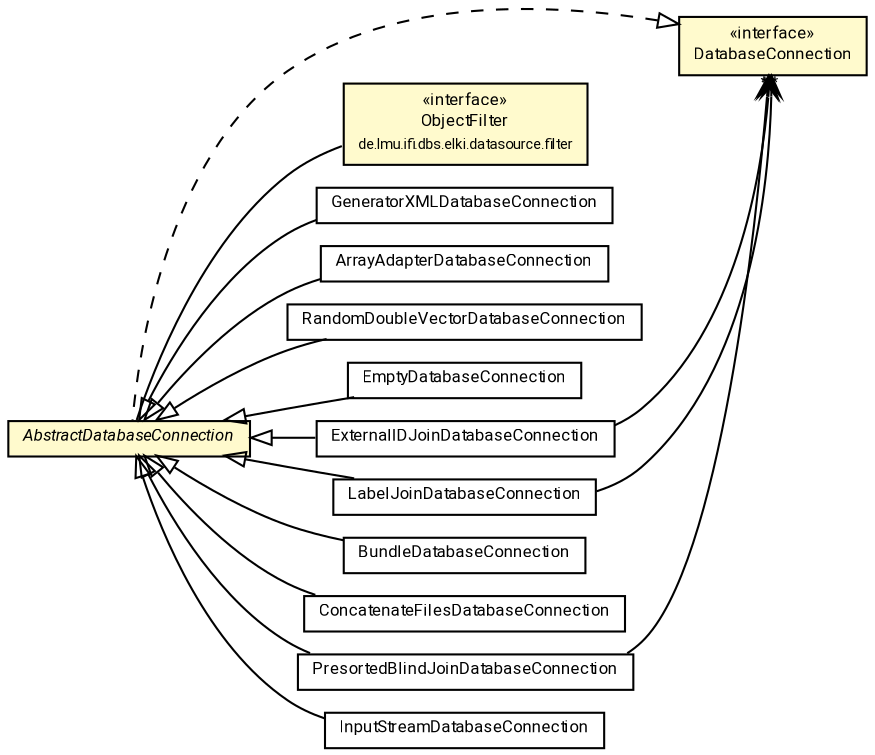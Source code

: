 #!/usr/local/bin/dot
#
# Class diagram 
# Generated by UMLGraph version R5_7_2-60-g0e99a6 (http://www.spinellis.gr/umlgraph/)
#

digraph G {
	graph [fontnames="svg"]
	edge [fontname="Roboto",fontsize=7,labelfontname="Roboto",labelfontsize=7,color="black"];
	node [fontname="Roboto",fontcolor="black",fontsize=8,shape=plaintext,margin=0,width=0,height=0];
	nodesep=0.15;
	ranksep=0.25;
	rankdir=LR;
	// de.lmu.ifi.dbs.elki.datasource.filter.ObjectFilter
	c956452 [label=<<table title="de.lmu.ifi.dbs.elki.datasource.filter.ObjectFilter" border="0" cellborder="1" cellspacing="0" cellpadding="2" bgcolor="LemonChiffon" href="filter/ObjectFilter.html" target="_parent">
		<tr><td><table border="0" cellspacing="0" cellpadding="1">
		<tr><td align="center" balign="center"> &#171;interface&#187; </td></tr>
		<tr><td align="center" balign="center"> <font face="Roboto">ObjectFilter</font> </td></tr>
		<tr><td align="center" balign="center"> <font face="Roboto" point-size="7.0">de.lmu.ifi.dbs.elki.datasource.filter</font> </td></tr>
		</table></td></tr>
		</table>>, URL="filter/ObjectFilter.html"];
	// de.lmu.ifi.dbs.elki.datasource.DatabaseConnection
	c956454 [label=<<table title="de.lmu.ifi.dbs.elki.datasource.DatabaseConnection" border="0" cellborder="1" cellspacing="0" cellpadding="2" bgcolor="LemonChiffon" href="DatabaseConnection.html" target="_parent">
		<tr><td><table border="0" cellspacing="0" cellpadding="1">
		<tr><td align="center" balign="center"> &#171;interface&#187; </td></tr>
		<tr><td align="center" balign="center"> <font face="Roboto">DatabaseConnection</font> </td></tr>
		</table></td></tr>
		</table>>, URL="DatabaseConnection.html"];
	// de.lmu.ifi.dbs.elki.datasource.GeneratorXMLDatabaseConnection
	c957436 [label=<<table title="de.lmu.ifi.dbs.elki.datasource.GeneratorXMLDatabaseConnection" border="0" cellborder="1" cellspacing="0" cellpadding="2" href="GeneratorXMLDatabaseConnection.html" target="_parent">
		<tr><td><table border="0" cellspacing="0" cellpadding="1">
		<tr><td align="center" balign="center"> <font face="Roboto">GeneratorXMLDatabaseConnection</font> </td></tr>
		</table></td></tr>
		</table>>, URL="GeneratorXMLDatabaseConnection.html"];
	// de.lmu.ifi.dbs.elki.datasource.AbstractDatabaseConnection
	c957936 [label=<<table title="de.lmu.ifi.dbs.elki.datasource.AbstractDatabaseConnection" border="0" cellborder="1" cellspacing="0" cellpadding="2" bgcolor="lemonChiffon" href="AbstractDatabaseConnection.html" target="_parent">
		<tr><td><table border="0" cellspacing="0" cellpadding="1">
		<tr><td align="center" balign="center"> <font face="Roboto"><i>AbstractDatabaseConnection</i></font> </td></tr>
		</table></td></tr>
		</table>>, URL="AbstractDatabaseConnection.html"];
	// de.lmu.ifi.dbs.elki.datasource.ArrayAdapterDatabaseConnection
	c957938 [label=<<table title="de.lmu.ifi.dbs.elki.datasource.ArrayAdapterDatabaseConnection" border="0" cellborder="1" cellspacing="0" cellpadding="2" href="ArrayAdapterDatabaseConnection.html" target="_parent">
		<tr><td><table border="0" cellspacing="0" cellpadding="1">
		<tr><td align="center" balign="center"> <font face="Roboto">ArrayAdapterDatabaseConnection</font> </td></tr>
		</table></td></tr>
		</table>>, URL="ArrayAdapterDatabaseConnection.html"];
	// de.lmu.ifi.dbs.elki.datasource.RandomDoubleVectorDatabaseConnection
	c957939 [label=<<table title="de.lmu.ifi.dbs.elki.datasource.RandomDoubleVectorDatabaseConnection" border="0" cellborder="1" cellspacing="0" cellpadding="2" href="RandomDoubleVectorDatabaseConnection.html" target="_parent">
		<tr><td><table border="0" cellspacing="0" cellpadding="1">
		<tr><td align="center" balign="center"> <font face="Roboto">RandomDoubleVectorDatabaseConnection</font> </td></tr>
		</table></td></tr>
		</table>>, URL="RandomDoubleVectorDatabaseConnection.html"];
	// de.lmu.ifi.dbs.elki.datasource.EmptyDatabaseConnection
	c957941 [label=<<table title="de.lmu.ifi.dbs.elki.datasource.EmptyDatabaseConnection" border="0" cellborder="1" cellspacing="0" cellpadding="2" href="EmptyDatabaseConnection.html" target="_parent">
		<tr><td><table border="0" cellspacing="0" cellpadding="1">
		<tr><td align="center" balign="center"> <font face="Roboto">EmptyDatabaseConnection</font> </td></tr>
		</table></td></tr>
		</table>>, URL="EmptyDatabaseConnection.html"];
	// de.lmu.ifi.dbs.elki.datasource.ExternalIDJoinDatabaseConnection
	c958056 [label=<<table title="de.lmu.ifi.dbs.elki.datasource.ExternalIDJoinDatabaseConnection" border="0" cellborder="1" cellspacing="0" cellpadding="2" href="ExternalIDJoinDatabaseConnection.html" target="_parent">
		<tr><td><table border="0" cellspacing="0" cellpadding="1">
		<tr><td align="center" balign="center"> <font face="Roboto">ExternalIDJoinDatabaseConnection</font> </td></tr>
		</table></td></tr>
		</table>>, URL="ExternalIDJoinDatabaseConnection.html"];
	// de.lmu.ifi.dbs.elki.datasource.LabelJoinDatabaseConnection
	c958058 [label=<<table title="de.lmu.ifi.dbs.elki.datasource.LabelJoinDatabaseConnection" border="0" cellborder="1" cellspacing="0" cellpadding="2" href="LabelJoinDatabaseConnection.html" target="_parent">
		<tr><td><table border="0" cellspacing="0" cellpadding="1">
		<tr><td align="center" balign="center"> <font face="Roboto">LabelJoinDatabaseConnection</font> </td></tr>
		</table></td></tr>
		</table>>, URL="LabelJoinDatabaseConnection.html"];
	// de.lmu.ifi.dbs.elki.datasource.BundleDatabaseConnection
	c958060 [label=<<table title="de.lmu.ifi.dbs.elki.datasource.BundleDatabaseConnection" border="0" cellborder="1" cellspacing="0" cellpadding="2" href="BundleDatabaseConnection.html" target="_parent">
		<tr><td><table border="0" cellspacing="0" cellpadding="1">
		<tr><td align="center" balign="center"> <font face="Roboto">BundleDatabaseConnection</font> </td></tr>
		</table></td></tr>
		</table>>, URL="BundleDatabaseConnection.html"];
	// de.lmu.ifi.dbs.elki.datasource.ConcatenateFilesDatabaseConnection
	c958062 [label=<<table title="de.lmu.ifi.dbs.elki.datasource.ConcatenateFilesDatabaseConnection" border="0" cellborder="1" cellspacing="0" cellpadding="2" href="ConcatenateFilesDatabaseConnection.html" target="_parent">
		<tr><td><table border="0" cellspacing="0" cellpadding="1">
		<tr><td align="center" balign="center"> <font face="Roboto">ConcatenateFilesDatabaseConnection</font> </td></tr>
		</table></td></tr>
		</table>>, URL="ConcatenateFilesDatabaseConnection.html"];
	// de.lmu.ifi.dbs.elki.datasource.PresortedBlindJoinDatabaseConnection
	c958064 [label=<<table title="de.lmu.ifi.dbs.elki.datasource.PresortedBlindJoinDatabaseConnection" border="0" cellborder="1" cellspacing="0" cellpadding="2" href="PresortedBlindJoinDatabaseConnection.html" target="_parent">
		<tr><td><table border="0" cellspacing="0" cellpadding="1">
		<tr><td align="center" balign="center"> <font face="Roboto">PresortedBlindJoinDatabaseConnection</font> </td></tr>
		</table></td></tr>
		</table>>, URL="PresortedBlindJoinDatabaseConnection.html"];
	// de.lmu.ifi.dbs.elki.datasource.InputStreamDatabaseConnection
	c958066 [label=<<table title="de.lmu.ifi.dbs.elki.datasource.InputStreamDatabaseConnection" border="0" cellborder="1" cellspacing="0" cellpadding="2" href="InputStreamDatabaseConnection.html" target="_parent">
		<tr><td><table border="0" cellspacing="0" cellpadding="1">
		<tr><td align="center" balign="center"> <font face="Roboto">InputStreamDatabaseConnection</font> </td></tr>
		</table></td></tr>
		</table>>, URL="InputStreamDatabaseConnection.html"];
	// de.lmu.ifi.dbs.elki.datasource.GeneratorXMLDatabaseConnection extends de.lmu.ifi.dbs.elki.datasource.AbstractDatabaseConnection
	c957936 -> c957436 [arrowtail=empty,dir=back,weight=10];
	// de.lmu.ifi.dbs.elki.datasource.AbstractDatabaseConnection implements de.lmu.ifi.dbs.elki.datasource.DatabaseConnection
	c956454 -> c957936 [arrowtail=empty,style=dashed,dir=back,weight=9];
	// de.lmu.ifi.dbs.elki.datasource.AbstractDatabaseConnection assoc de.lmu.ifi.dbs.elki.datasource.filter.ObjectFilter
	c957936 -> c956452 [arrowhead=none,weight=2];
	// de.lmu.ifi.dbs.elki.datasource.ArrayAdapterDatabaseConnection extends de.lmu.ifi.dbs.elki.datasource.AbstractDatabaseConnection
	c957936 -> c957938 [arrowtail=empty,dir=back,weight=10];
	// de.lmu.ifi.dbs.elki.datasource.RandomDoubleVectorDatabaseConnection extends de.lmu.ifi.dbs.elki.datasource.AbstractDatabaseConnection
	c957936 -> c957939 [arrowtail=empty,dir=back,weight=10];
	// de.lmu.ifi.dbs.elki.datasource.EmptyDatabaseConnection extends de.lmu.ifi.dbs.elki.datasource.AbstractDatabaseConnection
	c957936 -> c957941 [arrowtail=empty,dir=back,weight=10];
	// de.lmu.ifi.dbs.elki.datasource.ExternalIDJoinDatabaseConnection extends de.lmu.ifi.dbs.elki.datasource.AbstractDatabaseConnection
	c957936 -> c958056 [arrowtail=empty,dir=back,weight=10];
	// de.lmu.ifi.dbs.elki.datasource.LabelJoinDatabaseConnection extends de.lmu.ifi.dbs.elki.datasource.AbstractDatabaseConnection
	c957936 -> c958058 [arrowtail=empty,dir=back,weight=10];
	// de.lmu.ifi.dbs.elki.datasource.BundleDatabaseConnection extends de.lmu.ifi.dbs.elki.datasource.AbstractDatabaseConnection
	c957936 -> c958060 [arrowtail=empty,dir=back,weight=10];
	// de.lmu.ifi.dbs.elki.datasource.ConcatenateFilesDatabaseConnection extends de.lmu.ifi.dbs.elki.datasource.AbstractDatabaseConnection
	c957936 -> c958062 [arrowtail=empty,dir=back,weight=10];
	// de.lmu.ifi.dbs.elki.datasource.PresortedBlindJoinDatabaseConnection extends de.lmu.ifi.dbs.elki.datasource.AbstractDatabaseConnection
	c957936 -> c958064 [arrowtail=empty,dir=back,weight=10];
	// de.lmu.ifi.dbs.elki.datasource.InputStreamDatabaseConnection extends de.lmu.ifi.dbs.elki.datasource.AbstractDatabaseConnection
	c957936 -> c958066 [arrowtail=empty,dir=back,weight=10];
	// de.lmu.ifi.dbs.elki.datasource.ExternalIDJoinDatabaseConnection navassoc de.lmu.ifi.dbs.elki.datasource.DatabaseConnection
	c958056 -> c956454 [arrowhead=open,weight=1,headlabel="*"];
	// de.lmu.ifi.dbs.elki.datasource.LabelJoinDatabaseConnection navassoc de.lmu.ifi.dbs.elki.datasource.DatabaseConnection
	c958058 -> c956454 [arrowhead=open,weight=1,headlabel="*"];
	// de.lmu.ifi.dbs.elki.datasource.PresortedBlindJoinDatabaseConnection navassoc de.lmu.ifi.dbs.elki.datasource.DatabaseConnection
	c958064 -> c956454 [arrowhead=open,weight=1,headlabel="*"];
}

